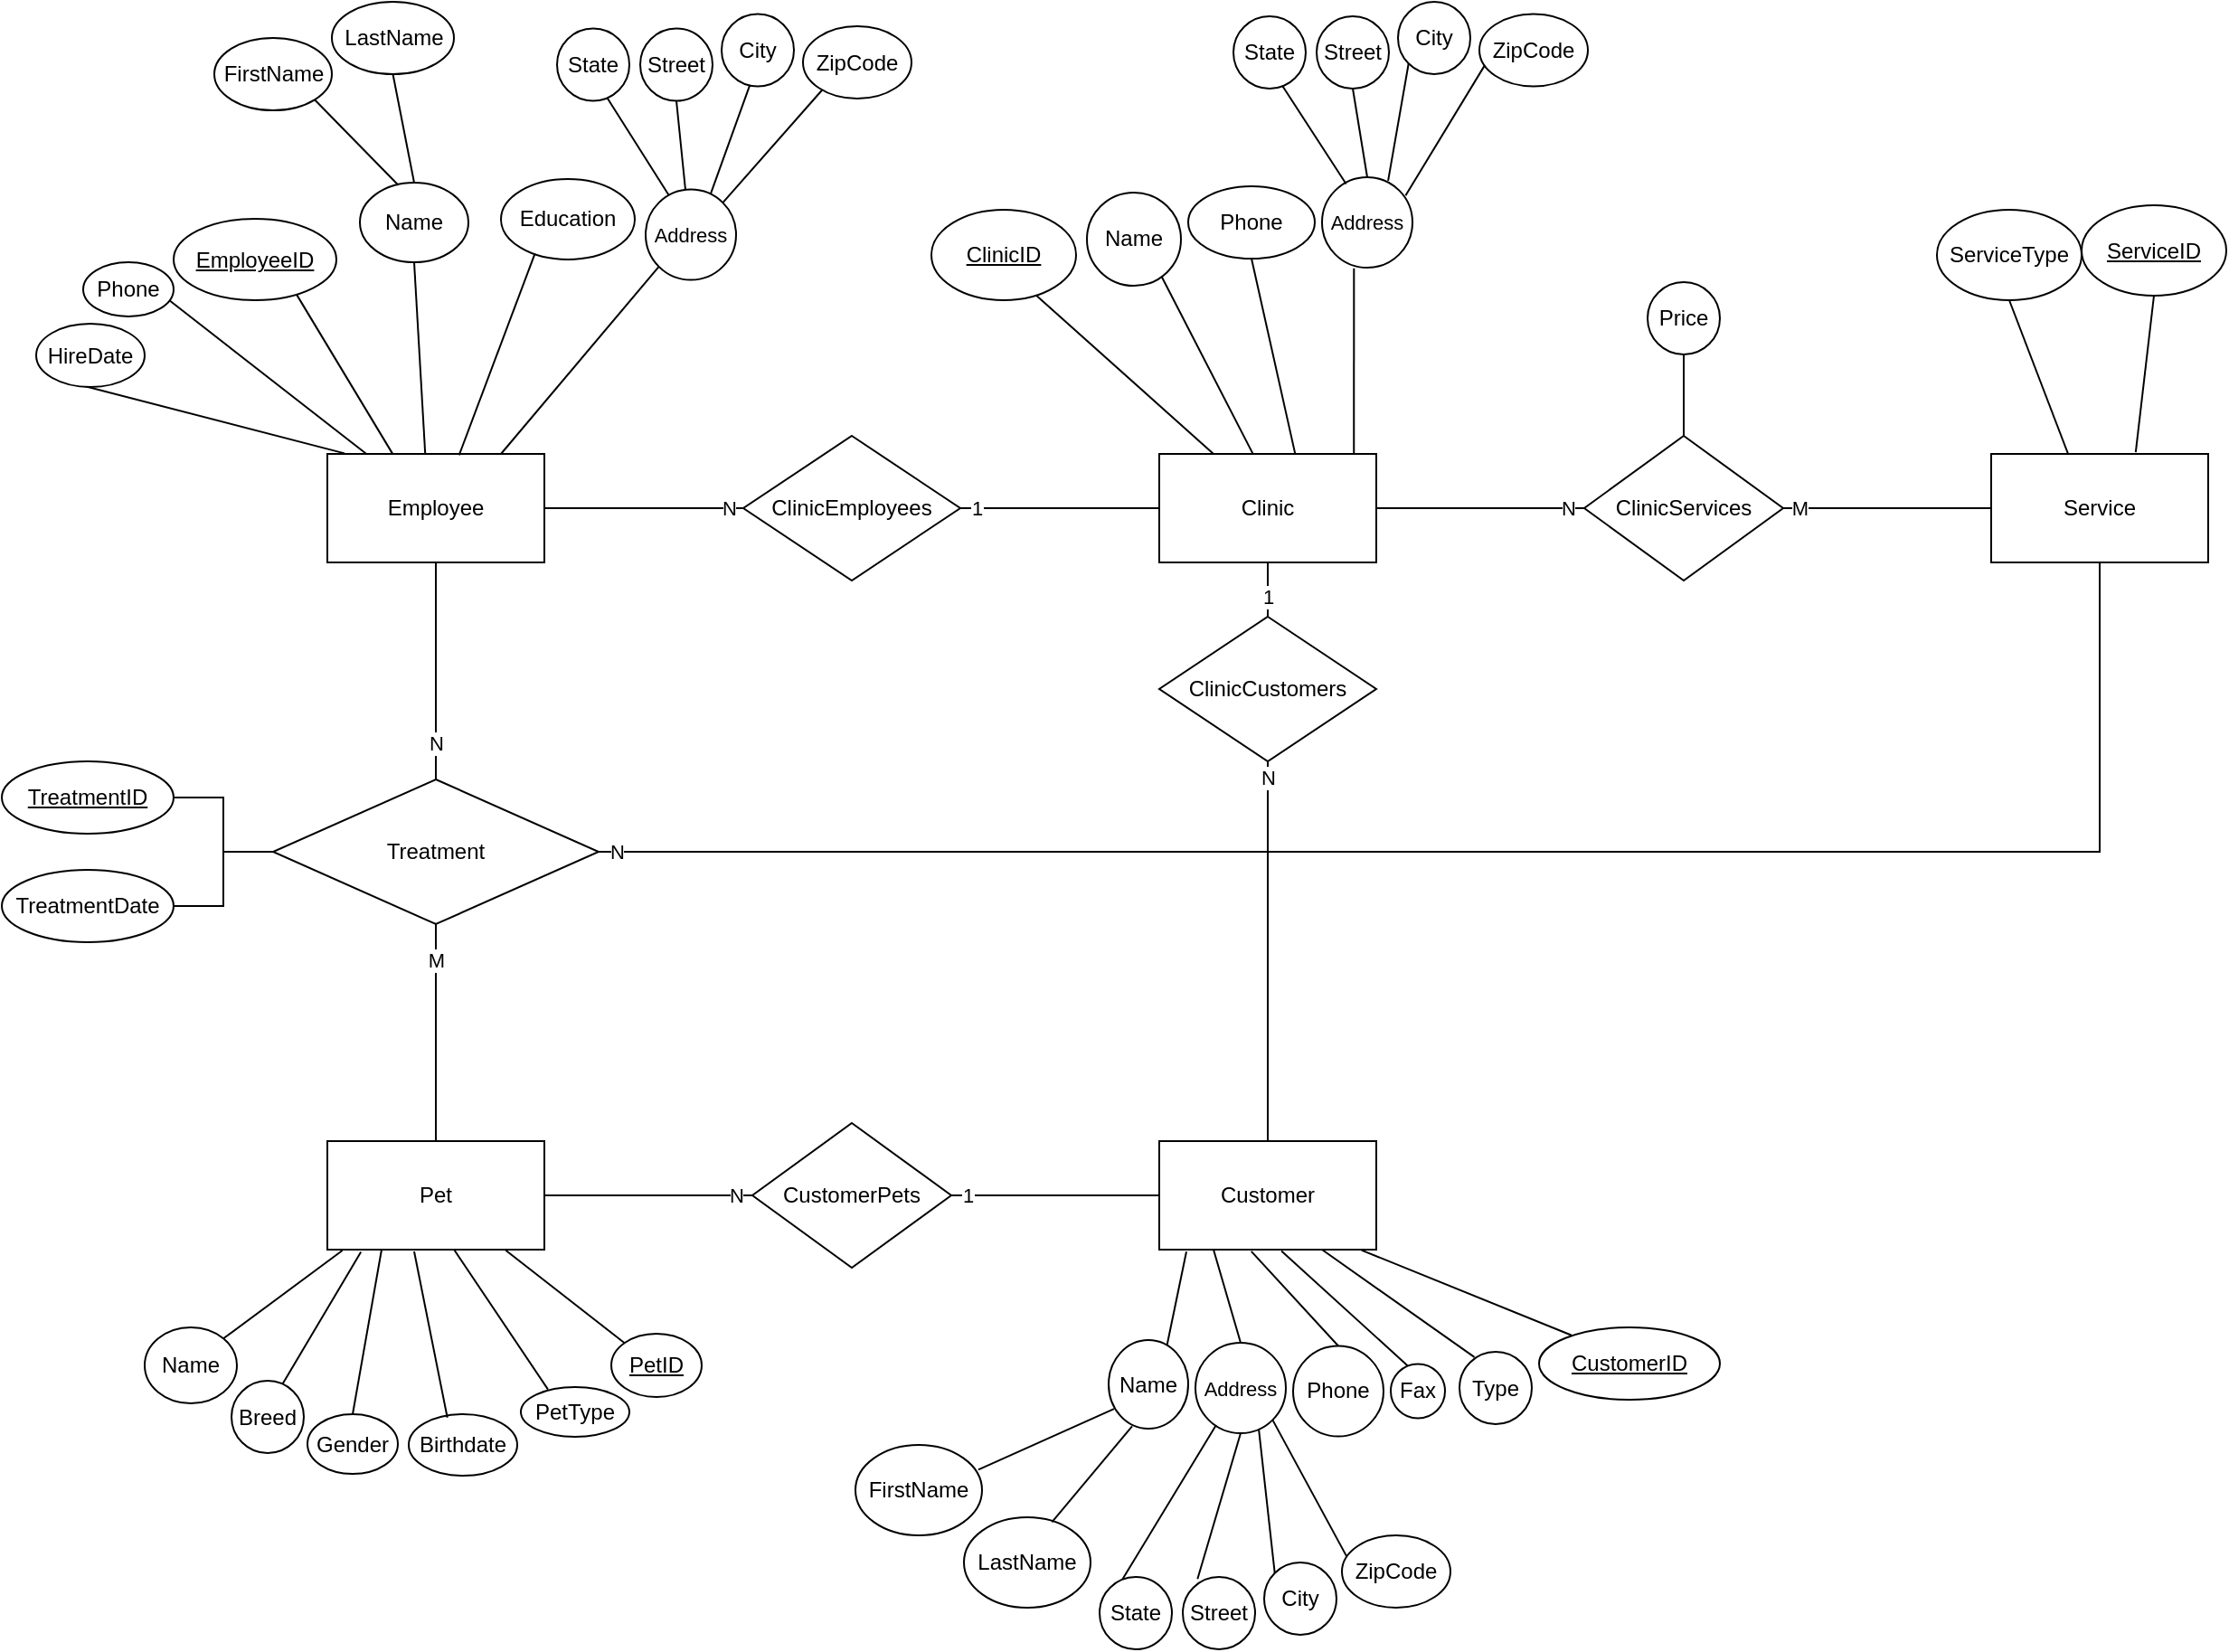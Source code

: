 <mxfile version="24.7.17">
  <diagram name="Page-1" id="QHZ02D-Xwt9p3TBRDRYw">
    <mxGraphModel dx="1687" dy="911" grid="0" gridSize="10" guides="1" tooltips="1" connect="1" arrows="1" fold="1" page="1" pageScale="1" pageWidth="1654" pageHeight="2336" math="0" shadow="0">
      <root>
        <mxCell id="0" />
        <mxCell id="1" parent="0" />
        <mxCell id="wkBuQ8UOcpV6wldaHhzW-1" value="Customer" style="rounded=0;whiteSpace=wrap;html=1;" parent="1" vertex="1">
          <mxGeometry x="800" y="720" width="120" height="60" as="geometry" />
        </mxCell>
        <mxCell id="wkBuQ8UOcpV6wldaHhzW-5" value="Clinic" style="rounded=0;whiteSpace=wrap;html=1;" parent="1" vertex="1">
          <mxGeometry x="800" y="340" width="120" height="60" as="geometry" />
        </mxCell>
        <mxCell id="wkBuQ8UOcpV6wldaHhzW-6" value="Pet" style="rounded=0;whiteSpace=wrap;html=1;" parent="1" vertex="1">
          <mxGeometry x="340" y="720" width="120" height="60" as="geometry" />
        </mxCell>
        <mxCell id="wkBuQ8UOcpV6wldaHhzW-7" value="Employee" style="rounded=0;whiteSpace=wrap;html=1;" parent="1" vertex="1">
          <mxGeometry x="340" y="340" width="120" height="60" as="geometry" />
        </mxCell>
        <mxCell id="rdd54FIDhYAE33KvgznH-1" value="Service" style="rounded=0;whiteSpace=wrap;html=1;" parent="1" vertex="1">
          <mxGeometry x="1260" y="340" width="120" height="60" as="geometry" />
        </mxCell>
        <mxCell id="-0kGIgU5v4uwBQH66-7V-128" value="N" style="edgeStyle=orthogonalEdgeStyle;rounded=0;orthogonalLoop=1;jettySize=auto;html=1;exitX=1;exitY=0.5;exitDx=0;exitDy=0;entryX=0.5;entryY=1;entryDx=0;entryDy=0;endArrow=none;endFill=0;" parent="1" source="rdd54FIDhYAE33KvgznH-5" target="rdd54FIDhYAE33KvgznH-1" edge="1">
          <mxGeometry x="-0.98" relative="1" as="geometry">
            <mxPoint as="offset" />
          </mxGeometry>
        </mxCell>
        <mxCell id="rdd54FIDhYAE33KvgznH-5" value="Treatment" style="shape=rhombus;perimeter=rhombusPerimeter;whiteSpace=wrap;html=1;align=center;" parent="1" vertex="1">
          <mxGeometry x="310" y="520" width="180" height="80" as="geometry" />
        </mxCell>
        <mxCell id="rdd54FIDhYAE33KvgznH-10" value="ClinicCustomers" style="shape=rhombus;perimeter=rhombusPerimeter;whiteSpace=wrap;html=1;align=center;" parent="1" vertex="1">
          <mxGeometry x="800" y="430" width="120" height="80" as="geometry" />
        </mxCell>
        <mxCell id="rdd54FIDhYAE33KvgznH-12" value="N" style="endArrow=none;html=1;rounded=0;entryX=0.5;entryY=1;entryDx=0;entryDy=0;exitX=0.5;exitY=0;exitDx=0;exitDy=0;" parent="1" source="wkBuQ8UOcpV6wldaHhzW-1" target="rdd54FIDhYAE33KvgznH-10" edge="1">
          <mxGeometry x="0.914" width="50" height="50" relative="1" as="geometry">
            <mxPoint x="860" y="700" as="sourcePoint" />
            <mxPoint x="990" y="560" as="targetPoint" />
            <Array as="points" />
            <mxPoint as="offset" />
          </mxGeometry>
        </mxCell>
        <mxCell id="rdd54FIDhYAE33KvgznH-13" value="ClinicEmployees" style="shape=rhombus;perimeter=rhombusPerimeter;whiteSpace=wrap;html=1;align=center;" parent="1" vertex="1">
          <mxGeometry x="570" y="330" width="120" height="80" as="geometry" />
        </mxCell>
        <mxCell id="rdd54FIDhYAE33KvgznH-14" value="N" style="endArrow=none;html=1;rounded=0;entryX=1;entryY=0.5;entryDx=0;entryDy=0;exitX=0;exitY=0.5;exitDx=0;exitDy=0;" parent="1" source="rdd54FIDhYAE33KvgznH-13" target="wkBuQ8UOcpV6wldaHhzW-7" edge="1">
          <mxGeometry x="-0.846" width="50" height="50" relative="1" as="geometry">
            <mxPoint x="560" y="370" as="sourcePoint" />
            <mxPoint x="630" y="410" as="targetPoint" />
            <Array as="points">
              <mxPoint x="530" y="370" />
            </Array>
            <mxPoint as="offset" />
          </mxGeometry>
        </mxCell>
        <mxCell id="rdd54FIDhYAE33KvgznH-15" value="1" style="endArrow=none;html=1;rounded=0;exitX=0;exitY=0.5;exitDx=0;exitDy=0;entryX=1;entryY=0.5;entryDx=0;entryDy=0;" parent="1" source="wkBuQ8UOcpV6wldaHhzW-5" target="rdd54FIDhYAE33KvgznH-13" edge="1">
          <mxGeometry x="0.846" width="50" height="50" relative="1" as="geometry">
            <mxPoint x="630" y="730" as="sourcePoint" />
            <mxPoint x="670" y="450" as="targetPoint" />
            <Array as="points">
              <mxPoint x="730" y="370" />
            </Array>
            <mxPoint as="offset" />
          </mxGeometry>
        </mxCell>
        <mxCell id="rdd54FIDhYAE33KvgznH-16" value="ClinicServices" style="shape=rhombus;perimeter=rhombusPerimeter;whiteSpace=wrap;html=1;align=center;" parent="1" vertex="1">
          <mxGeometry x="1035" y="330" width="110" height="80" as="geometry" />
        </mxCell>
        <mxCell id="rdd54FIDhYAE33KvgznH-17" value="N" style="endArrow=none;html=1;rounded=0;exitX=0;exitY=0.5;exitDx=0;exitDy=0;entryX=1;entryY=0.5;entryDx=0;entryDy=0;" parent="1" source="rdd54FIDhYAE33KvgznH-16" target="wkBuQ8UOcpV6wldaHhzW-5" edge="1">
          <mxGeometry x="-0.846" width="50" height="50" relative="1" as="geometry">
            <mxPoint x="1020" y="370" as="sourcePoint" />
            <mxPoint x="950" y="370" as="targetPoint" />
            <Array as="points">
              <mxPoint x="990" y="370" />
            </Array>
            <mxPoint as="offset" />
          </mxGeometry>
        </mxCell>
        <mxCell id="rdd54FIDhYAE33KvgznH-18" value="M" style="endArrow=none;html=1;rounded=0;entryX=1;entryY=0.5;entryDx=0;entryDy=0;exitX=0;exitY=0.5;exitDx=0;exitDy=0;" parent="1" source="rdd54FIDhYAE33KvgznH-1" target="rdd54FIDhYAE33KvgznH-16" edge="1">
          <mxGeometry x="0.846" width="50" height="50" relative="1" as="geometry">
            <mxPoint x="1240" y="370" as="sourcePoint" />
            <mxPoint x="1130" y="450" as="targetPoint" />
            <Array as="points">
              <mxPoint x="1190" y="370" />
            </Array>
            <mxPoint as="offset" />
          </mxGeometry>
        </mxCell>
        <mxCell id="rdd54FIDhYAE33KvgznH-19" value="CustomerPets" style="shape=rhombus;perimeter=rhombusPerimeter;whiteSpace=wrap;html=1;align=center;" parent="1" vertex="1">
          <mxGeometry x="575" y="710" width="110" height="80" as="geometry" />
        </mxCell>
        <mxCell id="rdd54FIDhYAE33KvgznH-20" value="N" style="endArrow=none;html=1;rounded=0;exitX=0;exitY=0.5;exitDx=0;exitDy=0;entryX=1;entryY=0.5;entryDx=0;entryDy=0;" parent="1" source="rdd54FIDhYAE33KvgznH-19" target="wkBuQ8UOcpV6wldaHhzW-6" edge="1">
          <mxGeometry x="-0.846" width="50" height="50" relative="1" as="geometry">
            <mxPoint x="560" y="750" as="sourcePoint" />
            <mxPoint x="490" y="750" as="targetPoint" />
            <Array as="points">
              <mxPoint x="530" y="750" />
            </Array>
            <mxPoint as="offset" />
          </mxGeometry>
        </mxCell>
        <mxCell id="rdd54FIDhYAE33KvgznH-21" value="1" style="endArrow=none;html=1;rounded=0;entryX=1;entryY=0.5;entryDx=0;entryDy=0;exitX=0;exitY=0.5;exitDx=0;exitDy=0;" parent="1" source="wkBuQ8UOcpV6wldaHhzW-1" target="rdd54FIDhYAE33KvgznH-19" edge="1">
          <mxGeometry x="0.846" width="50" height="50" relative="1" as="geometry">
            <mxPoint x="780" y="760" as="sourcePoint" />
            <mxPoint x="670" y="830" as="targetPoint" />
            <Array as="points">
              <mxPoint x="730" y="750" />
            </Array>
            <mxPoint as="offset" />
          </mxGeometry>
        </mxCell>
        <mxCell id="-0kGIgU5v4uwBQH66-7V-2" value="Name" style="ellipse;whiteSpace=wrap;html=1;" parent="1" vertex="1">
          <mxGeometry x="772" y="830" width="44" height="49" as="geometry" />
        </mxCell>
        <mxCell id="-0kGIgU5v4uwBQH66-7V-4" value="FirstName" style="ellipse;whiteSpace=wrap;html=1;" parent="1" vertex="1">
          <mxGeometry x="632" y="888" width="70" height="50" as="geometry" />
        </mxCell>
        <mxCell id="-0kGIgU5v4uwBQH66-7V-5" value="LastName" style="ellipse;whiteSpace=wrap;html=1;" parent="1" vertex="1">
          <mxGeometry x="692" y="928" width="70" height="50" as="geometry" />
        </mxCell>
        <mxCell id="-0kGIgU5v4uwBQH66-7V-8" value="" style="endArrow=none;html=1;rounded=0;exitX=0.971;exitY=0.273;exitDx=0;exitDy=0;entryX=0.068;entryY=0.776;entryDx=0;entryDy=0;entryPerimeter=0;exitPerimeter=0;" parent="1" source="-0kGIgU5v4uwBQH66-7V-4" target="-0kGIgU5v4uwBQH66-7V-2" edge="1">
          <mxGeometry width="50" height="50" relative="1" as="geometry">
            <mxPoint x="812" y="968" as="sourcePoint" />
            <mxPoint x="862" y="918" as="targetPoint" />
          </mxGeometry>
        </mxCell>
        <mxCell id="-0kGIgU5v4uwBQH66-7V-9" value="" style="endArrow=none;html=1;rounded=0;exitX=0.695;exitY=0.053;exitDx=0;exitDy=0;entryX=0.295;entryY=0.973;entryDx=0;entryDy=0;entryPerimeter=0;exitPerimeter=0;" parent="1" source="-0kGIgU5v4uwBQH66-7V-5" target="-0kGIgU5v4uwBQH66-7V-2" edge="1">
          <mxGeometry width="50" height="50" relative="1" as="geometry">
            <mxPoint x="752" y="923" as="sourcePoint" />
            <mxPoint x="816" y="901" as="targetPoint" />
          </mxGeometry>
        </mxCell>
        <mxCell id="-0kGIgU5v4uwBQH66-7V-10" value="" style="endArrow=none;html=1;rounded=0;exitX=0.736;exitY=0.049;exitDx=0;exitDy=0;entryX=0.125;entryY=1.019;entryDx=0;entryDy=0;entryPerimeter=0;exitPerimeter=0;" parent="1" source="-0kGIgU5v4uwBQH66-7V-2" target="wkBuQ8UOcpV6wldaHhzW-1" edge="1">
          <mxGeometry width="50" height="50" relative="1" as="geometry">
            <mxPoint x="740" y="925" as="sourcePoint" />
            <mxPoint x="804" y="903" as="targetPoint" />
          </mxGeometry>
        </mxCell>
        <mxCell id="-0kGIgU5v4uwBQH66-7V-13" value="Street" style="ellipse;whiteSpace=wrap;html=1;" parent="1" vertex="1">
          <mxGeometry x="813" y="961" width="40" height="40" as="geometry" />
        </mxCell>
        <mxCell id="-0kGIgU5v4uwBQH66-7V-15" value="City" style="ellipse;whiteSpace=wrap;html=1;" parent="1" vertex="1">
          <mxGeometry x="858" y="953" width="40" height="40" as="geometry" />
        </mxCell>
        <mxCell id="-0kGIgU5v4uwBQH66-7V-16" value="State" style="ellipse;whiteSpace=wrap;html=1;" parent="1" vertex="1">
          <mxGeometry x="767" y="961" width="40" height="40" as="geometry" />
        </mxCell>
        <mxCell id="-0kGIgU5v4uwBQH66-7V-17" value="ZipCode" style="ellipse;whiteSpace=wrap;html=1;" parent="1" vertex="1">
          <mxGeometry x="901" y="938" width="60" height="40" as="geometry" />
        </mxCell>
        <mxCell id="-0kGIgU5v4uwBQH66-7V-22" value="Phone" style="ellipse;whiteSpace=wrap;html=1;" parent="1" vertex="1">
          <mxGeometry x="874" y="833.25" width="50" height="50" as="geometry" />
        </mxCell>
        <mxCell id="-0kGIgU5v4uwBQH66-7V-23" value="Fax" style="ellipse;whiteSpace=wrap;html=1;" parent="1" vertex="1">
          <mxGeometry x="928" y="843.25" width="30" height="30" as="geometry" />
        </mxCell>
        <mxCell id="-0kGIgU5v4uwBQH66-7V-24" value="" style="endArrow=none;html=1;rounded=0;exitX=0.5;exitY=0;exitDx=0;exitDy=0;entryX=0.424;entryY=1.016;entryDx=0;entryDy=0;entryPerimeter=0;" parent="1" source="-0kGIgU5v4uwBQH66-7V-22" target="wkBuQ8UOcpV6wldaHhzW-1" edge="1">
          <mxGeometry width="50" height="50" relative="1" as="geometry">
            <mxPoint x="910" y="960" as="sourcePoint" />
            <mxPoint x="850" y="790" as="targetPoint" />
          </mxGeometry>
        </mxCell>
        <mxCell id="-0kGIgU5v4uwBQH66-7V-25" value="" style="endArrow=none;html=1;rounded=0;exitX=0.317;exitY=0.036;exitDx=0;exitDy=0;entryX=0.563;entryY=1.013;entryDx=0;entryDy=0;entryPerimeter=0;exitPerimeter=0;" parent="1" source="-0kGIgU5v4uwBQH66-7V-23" target="wkBuQ8UOcpV6wldaHhzW-1" edge="1">
          <mxGeometry width="50" height="50" relative="1" as="geometry">
            <mxPoint x="920" y="970" as="sourcePoint" />
            <mxPoint x="920" y="790" as="targetPoint" />
          </mxGeometry>
        </mxCell>
        <mxCell id="-0kGIgU5v4uwBQH66-7V-26" value="Type" style="ellipse;whiteSpace=wrap;html=1;" parent="1" vertex="1">
          <mxGeometry x="966" y="836.5" width="40" height="40" as="geometry" />
        </mxCell>
        <mxCell id="-0kGIgU5v4uwBQH66-7V-28" value="" style="endArrow=none;html=1;rounded=0;exitX=0.206;exitY=0.074;exitDx=0;exitDy=0;entryX=0.75;entryY=1;entryDx=0;entryDy=0;exitPerimeter=0;" parent="1" source="-0kGIgU5v4uwBQH66-7V-26" target="wkBuQ8UOcpV6wldaHhzW-1" edge="1">
          <mxGeometry width="50" height="50" relative="1" as="geometry">
            <mxPoint x="934" y="854" as="sourcePoint" />
            <mxPoint x="900" y="790" as="targetPoint" />
          </mxGeometry>
        </mxCell>
        <mxCell id="-0kGIgU5v4uwBQH66-7V-30" value="&lt;u&gt;CustomerID&lt;/u&gt;" style="ellipse;whiteSpace=wrap;html=1;fontStyle=4" parent="1" vertex="1">
          <mxGeometry x="1010" y="823" width="100" height="40" as="geometry" />
        </mxCell>
        <mxCell id="-0kGIgU5v4uwBQH66-7V-31" value="" style="endArrow=none;html=1;rounded=0;exitX=0.18;exitY=0.109;exitDx=0;exitDy=0;entryX=0.932;entryY=1.005;entryDx=0;entryDy=0;entryPerimeter=0;exitPerimeter=0;" parent="1" source="-0kGIgU5v4uwBQH66-7V-30" target="wkBuQ8UOcpV6wldaHhzW-1" edge="1">
          <mxGeometry width="50" height="50" relative="1" as="geometry">
            <mxPoint x="966" y="851" as="sourcePoint" />
            <mxPoint x="900" y="790" as="targetPoint" />
          </mxGeometry>
        </mxCell>
        <mxCell id="-0kGIgU5v4uwBQH66-7V-32" value="Name" style="ellipse;whiteSpace=wrap;html=1;" parent="1" vertex="1">
          <mxGeometry x="239" y="823" width="51" height="42" as="geometry" />
        </mxCell>
        <mxCell id="-0kGIgU5v4uwBQH66-7V-37" value="Gender" style="ellipse;whiteSpace=wrap;html=1;" parent="1" vertex="1">
          <mxGeometry x="329" y="871" width="50" height="33" as="geometry" />
        </mxCell>
        <mxCell id="-0kGIgU5v4uwBQH66-7V-47" value="Birthdate" style="ellipse;whiteSpace=wrap;html=1;" parent="1" vertex="1">
          <mxGeometry x="385" y="871" width="60" height="34" as="geometry" />
        </mxCell>
        <mxCell id="-0kGIgU5v4uwBQH66-7V-48" value="PetType" style="ellipse;whiteSpace=wrap;html=1;" parent="1" vertex="1">
          <mxGeometry x="447" y="856" width="60" height="27.5" as="geometry" />
        </mxCell>
        <mxCell id="-0kGIgU5v4uwBQH66-7V-49" value="&lt;u&gt;PetID&lt;/u&gt;" style="ellipse;whiteSpace=wrap;html=1;" parent="1" vertex="1">
          <mxGeometry x="497" y="826.5" width="50" height="35" as="geometry" />
        </mxCell>
        <mxCell id="-0kGIgU5v4uwBQH66-7V-52" value="Breed" style="ellipse;whiteSpace=wrap;html=1;" parent="1" vertex="1">
          <mxGeometry x="287" y="852.5" width="40" height="40" as="geometry" />
        </mxCell>
        <mxCell id="-0kGIgU5v4uwBQH66-7V-53" value="" style="endArrow=none;html=1;rounded=0;exitX=0.708;exitY=0.042;exitDx=0;exitDy=0;entryX=0.155;entryY=1.02;entryDx=0;entryDy=0;exitPerimeter=0;entryPerimeter=0;" parent="1" source="-0kGIgU5v4uwBQH66-7V-52" target="wkBuQ8UOcpV6wldaHhzW-6" edge="1">
          <mxGeometry width="50" height="50" relative="1" as="geometry">
            <mxPoint x="196" y="878" as="sourcePoint" />
            <mxPoint x="231" y="858" as="targetPoint" />
          </mxGeometry>
        </mxCell>
        <mxCell id="-0kGIgU5v4uwBQH66-7V-54" value="" style="endArrow=none;html=1;rounded=0;exitX=0.5;exitY=0;exitDx=0;exitDy=0;entryX=0.25;entryY=1;entryDx=0;entryDy=0;" parent="1" source="-0kGIgU5v4uwBQH66-7V-37" target="wkBuQ8UOcpV6wldaHhzW-6" edge="1">
          <mxGeometry width="50" height="50" relative="1" as="geometry">
            <mxPoint x="308" y="877" as="sourcePoint" />
            <mxPoint x="369" y="791" as="targetPoint" />
          </mxGeometry>
        </mxCell>
        <mxCell id="-0kGIgU5v4uwBQH66-7V-55" value="" style="endArrow=none;html=1;rounded=0;exitX=0.356;exitY=0.056;exitDx=0;exitDy=0;entryX=0.4;entryY=1.017;entryDx=0;entryDy=0;exitPerimeter=0;entryPerimeter=0;" parent="1" source="-0kGIgU5v4uwBQH66-7V-47" target="wkBuQ8UOcpV6wldaHhzW-6" edge="1">
          <mxGeometry width="50" height="50" relative="1" as="geometry">
            <mxPoint x="318" y="887" as="sourcePoint" />
            <mxPoint x="379" y="801" as="targetPoint" />
          </mxGeometry>
        </mxCell>
        <mxCell id="-0kGIgU5v4uwBQH66-7V-56" value="" style="endArrow=none;html=1;rounded=0;exitX=0.25;exitY=0.048;exitDx=0;exitDy=0;entryX=0.586;entryY=1.006;entryDx=0;entryDy=0;exitPerimeter=0;entryPerimeter=0;" parent="1" source="-0kGIgU5v4uwBQH66-7V-48" target="wkBuQ8UOcpV6wldaHhzW-6" edge="1">
          <mxGeometry width="50" height="50" relative="1" as="geometry">
            <mxPoint x="328" y="897" as="sourcePoint" />
            <mxPoint x="389" y="811" as="targetPoint" />
          </mxGeometry>
        </mxCell>
        <mxCell id="-0kGIgU5v4uwBQH66-7V-57" value="" style="endArrow=none;html=1;rounded=0;exitX=0;exitY=0;exitDx=0;exitDy=0;entryX=0.822;entryY=1.006;entryDx=0;entryDy=0;entryPerimeter=0;" parent="1" source="-0kGIgU5v4uwBQH66-7V-49" target="wkBuQ8UOcpV6wldaHhzW-6" edge="1">
          <mxGeometry width="50" height="50" relative="1" as="geometry">
            <mxPoint x="338" y="907" as="sourcePoint" />
            <mxPoint x="399" y="821" as="targetPoint" />
          </mxGeometry>
        </mxCell>
        <mxCell id="-0kGIgU5v4uwBQH66-7V-58" value="" style="endArrow=none;html=1;rounded=0;exitX=1;exitY=0;exitDx=0;exitDy=0;entryX=0.069;entryY=1.008;entryDx=0;entryDy=0;entryPerimeter=0;" parent="1" source="-0kGIgU5v4uwBQH66-7V-32" target="wkBuQ8UOcpV6wldaHhzW-6" edge="1">
          <mxGeometry width="50" height="50" relative="1" as="geometry">
            <mxPoint x="348" y="917" as="sourcePoint" />
            <mxPoint x="409" y="831" as="targetPoint" />
          </mxGeometry>
        </mxCell>
        <mxCell id="-0kGIgU5v4uwBQH66-7V-59" value="ServiceType" style="ellipse;whiteSpace=wrap;html=1;" parent="1" vertex="1">
          <mxGeometry x="1230" y="205" width="80" height="50" as="geometry" />
        </mxCell>
        <mxCell id="-0kGIgU5v4uwBQH66-7V-60" value="&lt;u&gt;ServiceID&lt;/u&gt;" style="ellipse;whiteSpace=wrap;html=1;" parent="1" vertex="1">
          <mxGeometry x="1310" y="202.5" width="80" height="50" as="geometry" />
        </mxCell>
        <mxCell id="-0kGIgU5v4uwBQH66-7V-61" value="Price" style="ellipse;whiteSpace=wrap;html=1;" parent="1" vertex="1">
          <mxGeometry x="1070" y="245" width="40" height="40" as="geometry" />
        </mxCell>
        <mxCell id="-0kGIgU5v4uwBQH66-7V-62" value="" style="endArrow=none;html=1;rounded=0;entryX=0.5;entryY=1;entryDx=0;entryDy=0;exitX=0.5;exitY=0;exitDx=0;exitDy=0;" parent="1" source="rdd54FIDhYAE33KvgznH-16" target="-0kGIgU5v4uwBQH66-7V-61" edge="1">
          <mxGeometry width="50" height="50" relative="1" as="geometry">
            <mxPoint x="1020" y="470" as="sourcePoint" />
            <mxPoint x="1070" y="420" as="targetPoint" />
          </mxGeometry>
        </mxCell>
        <mxCell id="-0kGIgU5v4uwBQH66-7V-63" value="&lt;u&gt;EmployeeID&lt;/u&gt;" style="ellipse;whiteSpace=wrap;html=1;" parent="1" vertex="1">
          <mxGeometry x="255" y="210" width="90" height="45" as="geometry" />
        </mxCell>
        <mxCell id="-0kGIgU5v4uwBQH66-7V-64" value="Name" style="ellipse;whiteSpace=wrap;html=1;" parent="1" vertex="1">
          <mxGeometry x="358" y="190" width="60" height="44" as="geometry" />
        </mxCell>
        <mxCell id="-0kGIgU5v4uwBQH66-7V-65" value="FirstName" style="ellipse;whiteSpace=wrap;html=1;" parent="1" vertex="1">
          <mxGeometry x="277.5" y="110" width="65" height="40" as="geometry" />
        </mxCell>
        <mxCell id="-0kGIgU5v4uwBQH66-7V-66" value="LastName" style="ellipse;whiteSpace=wrap;html=1;" parent="1" vertex="1">
          <mxGeometry x="342.5" y="90" width="67.5" height="40" as="geometry" />
        </mxCell>
        <mxCell id="-0kGIgU5v4uwBQH66-7V-67" value="" style="endArrow=none;html=1;rounded=0;entryX=1;entryY=1;entryDx=0;entryDy=0;exitX=0.354;exitY=0.032;exitDx=0;exitDy=0;exitPerimeter=0;" parent="1" source="-0kGIgU5v4uwBQH66-7V-64" target="-0kGIgU5v4uwBQH66-7V-65" edge="1">
          <mxGeometry width="50" height="50" relative="1" as="geometry">
            <mxPoint x="210" y="210" as="sourcePoint" />
            <mxPoint x="260" y="160" as="targetPoint" />
          </mxGeometry>
        </mxCell>
        <mxCell id="-0kGIgU5v4uwBQH66-7V-68" value="" style="endArrow=none;html=1;rounded=0;entryX=0.5;entryY=1;entryDx=0;entryDy=0;exitX=0.5;exitY=0;exitDx=0;exitDy=0;" parent="1" source="-0kGIgU5v4uwBQH66-7V-64" target="-0kGIgU5v4uwBQH66-7V-66" edge="1">
          <mxGeometry width="50" height="50" relative="1" as="geometry">
            <mxPoint x="375" y="201" as="sourcePoint" />
            <mxPoint x="343" y="154" as="targetPoint" />
          </mxGeometry>
        </mxCell>
        <mxCell id="-0kGIgU5v4uwBQH66-7V-72" value="Education" style="ellipse;whiteSpace=wrap;html=1;" parent="1" vertex="1">
          <mxGeometry x="436" y="188" width="74" height="44.5" as="geometry" />
        </mxCell>
        <mxCell id="-0kGIgU5v4uwBQH66-7V-83" value="Phone" style="ellipse;whiteSpace=wrap;html=1;" parent="1" vertex="1">
          <mxGeometry x="205" y="234" width="50" height="30" as="geometry" />
        </mxCell>
        <mxCell id="-0kGIgU5v4uwBQH66-7V-85" value="" style="endArrow=none;html=1;rounded=0;entryX=0.961;entryY=0.713;entryDx=0;entryDy=0;exitX=0.18;exitY=0;exitDx=0;exitDy=0;exitPerimeter=0;entryPerimeter=0;" parent="1" source="wkBuQ8UOcpV6wldaHhzW-7" target="-0kGIgU5v4uwBQH66-7V-83" edge="1">
          <mxGeometry width="50" height="50" relative="1" as="geometry">
            <mxPoint x="230" y="261" as="sourcePoint" />
            <mxPoint x="213" y="198" as="targetPoint" />
          </mxGeometry>
        </mxCell>
        <mxCell id="-0kGIgU5v4uwBQH66-7V-87" value="" style="endArrow=none;html=1;rounded=0;entryX=0.756;entryY=0.932;entryDx=0;entryDy=0;exitX=0.302;exitY=0.003;exitDx=0;exitDy=0;exitPerimeter=0;entryPerimeter=0;" parent="1" source="wkBuQ8UOcpV6wldaHhzW-7" target="-0kGIgU5v4uwBQH66-7V-63" edge="1">
          <mxGeometry width="50" height="50" relative="1" as="geometry">
            <mxPoint x="380" y="350" as="sourcePoint" />
            <mxPoint x="261" y="290" as="targetPoint" />
          </mxGeometry>
        </mxCell>
        <mxCell id="-0kGIgU5v4uwBQH66-7V-88" value="" style="endArrow=none;html=1;rounded=0;entryX=0.5;entryY=1;entryDx=0;entryDy=0;exitX=0.451;exitY=0;exitDx=0;exitDy=0;exitPerimeter=0;" parent="1" source="wkBuQ8UOcpV6wldaHhzW-7" target="-0kGIgU5v4uwBQH66-7V-64" edge="1">
          <mxGeometry width="50" height="50" relative="1" as="geometry">
            <mxPoint x="393" y="349" as="sourcePoint" />
            <mxPoint x="305" y="270" as="targetPoint" />
          </mxGeometry>
        </mxCell>
        <mxCell id="-0kGIgU5v4uwBQH66-7V-89" value="" style="endArrow=none;html=1;rounded=0;entryX=0.254;entryY=0.926;entryDx=0;entryDy=0;exitX=0.607;exitY=0.011;exitDx=0;exitDy=0;entryPerimeter=0;exitPerimeter=0;" parent="1" source="wkBuQ8UOcpV6wldaHhzW-7" target="-0kGIgU5v4uwBQH66-7V-72" edge="1">
          <mxGeometry width="50" height="50" relative="1" as="geometry">
            <mxPoint x="410" y="350" as="sourcePoint" />
            <mxPoint x="442.05" y="231.595" as="targetPoint" />
          </mxGeometry>
        </mxCell>
        <mxCell id="-0kGIgU5v4uwBQH66-7V-90" value="" style="endArrow=none;html=1;rounded=0;entryX=0;entryY=1;entryDx=0;entryDy=0;exitX=0.079;exitY=-0.005;exitDx=0;exitDy=0;exitPerimeter=0;" parent="1" source="wkBuQ8UOcpV6wldaHhzW-7" target="Rl5Xt2jMIMW4c3KPyldP-1" edge="1">
          <mxGeometry width="50" height="50" relative="1" as="geometry">
            <mxPoint x="431" y="350" as="sourcePoint" />
            <mxPoint x="460" y="244" as="targetPoint" />
          </mxGeometry>
        </mxCell>
        <mxCell id="-0kGIgU5v4uwBQH66-7V-130" style="edgeStyle=orthogonalEdgeStyle;rounded=0;orthogonalLoop=1;jettySize=auto;html=1;exitX=1;exitY=0.5;exitDx=0;exitDy=0;entryX=0;entryY=0.5;entryDx=0;entryDy=0;endArrow=none;endFill=0;" parent="1" source="-0kGIgU5v4uwBQH66-7V-91" target="rdd54FIDhYAE33KvgznH-5" edge="1">
          <mxGeometry relative="1" as="geometry" />
        </mxCell>
        <mxCell id="-0kGIgU5v4uwBQH66-7V-91" value="TreatmentDate" style="ellipse;whiteSpace=wrap;html=1;" parent="1" vertex="1">
          <mxGeometry x="160" y="570" width="95" height="40" as="geometry" />
        </mxCell>
        <mxCell id="-0kGIgU5v4uwBQH66-7V-97" value="&lt;u&gt;ClinicID&lt;/u&gt;" style="ellipse;whiteSpace=wrap;html=1;" parent="1" vertex="1">
          <mxGeometry x="674" y="205" width="80" height="50" as="geometry" />
        </mxCell>
        <mxCell id="-0kGIgU5v4uwBQH66-7V-98" value="Name" style="ellipse;whiteSpace=wrap;html=1;" parent="1" vertex="1">
          <mxGeometry x="760" y="195.5" width="52" height="51.5" as="geometry" />
        </mxCell>
        <mxCell id="-0kGIgU5v4uwBQH66-7V-109" value="Phone" style="ellipse;whiteSpace=wrap;html=1;" parent="1" vertex="1">
          <mxGeometry x="816" y="192" width="70" height="40" as="geometry" />
        </mxCell>
        <mxCell id="-0kGIgU5v4uwBQH66-7V-110" value="" style="endArrow=none;html=1;rounded=0;entryX=0.727;entryY=0.95;entryDx=0;entryDy=0;exitX=0.25;exitY=0;exitDx=0;exitDy=0;entryPerimeter=0;" parent="1" source="wkBuQ8UOcpV6wldaHhzW-5" target="-0kGIgU5v4uwBQH66-7V-97" edge="1">
          <mxGeometry width="50" height="50" relative="1" as="geometry">
            <mxPoint x="920" y="201" as="sourcePoint" />
            <mxPoint x="894" y="124" as="targetPoint" />
          </mxGeometry>
        </mxCell>
        <mxCell id="-0kGIgU5v4uwBQH66-7V-111" value="" style="endArrow=none;html=1;rounded=0;entryX=0.795;entryY=0.903;entryDx=0;entryDy=0;entryPerimeter=0;exitX=0.431;exitY=-0.003;exitDx=0;exitDy=0;exitPerimeter=0;" parent="1" source="wkBuQ8UOcpV6wldaHhzW-5" target="-0kGIgU5v4uwBQH66-7V-98" edge="1">
          <mxGeometry width="50" height="50" relative="1" as="geometry">
            <mxPoint x="852" y="339" as="sourcePoint" />
            <mxPoint x="788" y="260" as="targetPoint" />
          </mxGeometry>
        </mxCell>
        <mxCell id="-0kGIgU5v4uwBQH66-7V-113" value="" style="endArrow=none;html=1;rounded=0;entryX=0.5;entryY=1;entryDx=0;entryDy=0;exitX=0.626;exitY=-0.003;exitDx=0;exitDy=0;exitPerimeter=0;" parent="1" source="wkBuQ8UOcpV6wldaHhzW-5" target="-0kGIgU5v4uwBQH66-7V-109" edge="1">
          <mxGeometry width="50" height="50" relative="1" as="geometry">
            <mxPoint x="875" y="338" as="sourcePoint" />
            <mxPoint x="930" y="240" as="targetPoint" />
          </mxGeometry>
        </mxCell>
        <mxCell id="-0kGIgU5v4uwBQH66-7V-114" value="" style="endArrow=none;html=1;rounded=0;entryX=0.5;entryY=1;entryDx=0;entryDy=0;exitX=0.356;exitY=0.008;exitDx=0;exitDy=0;exitPerimeter=0;" parent="1" source="rdd54FIDhYAE33KvgznH-1" target="-0kGIgU5v4uwBQH66-7V-59" edge="1">
          <mxGeometry width="50" height="50" relative="1" as="geometry">
            <mxPoint x="951" y="206" as="sourcePoint" />
            <mxPoint x="995" y="129" as="targetPoint" />
          </mxGeometry>
        </mxCell>
        <mxCell id="-0kGIgU5v4uwBQH66-7V-115" value="" style="endArrow=none;html=1;rounded=0;entryX=0.5;entryY=1;entryDx=0;entryDy=0;exitX=0.666;exitY=-0.015;exitDx=0;exitDy=0;exitPerimeter=0;" parent="1" source="rdd54FIDhYAE33KvgznH-1" target="-0kGIgU5v4uwBQH66-7V-60" edge="1">
          <mxGeometry width="50" height="50" relative="1" as="geometry">
            <mxPoint x="1313" y="350" as="sourcePoint" />
            <mxPoint x="1280" y="265" as="targetPoint" />
          </mxGeometry>
        </mxCell>
        <mxCell id="-0kGIgU5v4uwBQH66-7V-126" value="N" style="endArrow=none;html=1;rounded=0;exitX=0.5;exitY=1;exitDx=0;exitDy=0;entryX=0.5;entryY=0;entryDx=0;entryDy=0;" parent="1" source="wkBuQ8UOcpV6wldaHhzW-7" target="rdd54FIDhYAE33KvgznH-5" edge="1">
          <mxGeometry x="0.667" relative="1" as="geometry">
            <mxPoint x="380" y="480" as="sourcePoint" />
            <mxPoint x="540" y="480" as="targetPoint" />
            <mxPoint as="offset" />
          </mxGeometry>
        </mxCell>
        <mxCell id="-0kGIgU5v4uwBQH66-7V-127" value="M" style="endArrow=none;html=1;rounded=0;exitX=0.5;exitY=1;exitDx=0;exitDy=0;entryX=0.5;entryY=0;entryDx=0;entryDy=0;" parent="1" source="rdd54FIDhYAE33KvgznH-5" target="wkBuQ8UOcpV6wldaHhzW-6" edge="1">
          <mxGeometry x="-0.667" relative="1" as="geometry">
            <mxPoint x="410" y="410" as="sourcePoint" />
            <mxPoint x="410" y="530" as="targetPoint" />
            <mxPoint as="offset" />
          </mxGeometry>
        </mxCell>
        <mxCell id="-0kGIgU5v4uwBQH66-7V-129" value="1" style="endArrow=none;html=1;rounded=0;entryX=0.5;entryY=1;entryDx=0;entryDy=0;exitX=0.5;exitY=0;exitDx=0;exitDy=0;" parent="1" source="rdd54FIDhYAE33KvgznH-10" target="wkBuQ8UOcpV6wldaHhzW-5" edge="1">
          <mxGeometry x="-0.267" width="50" height="50" relative="1" as="geometry">
            <mxPoint x="888" y="437" as="sourcePoint" />
            <mxPoint x="870" y="538" as="targetPoint" />
            <Array as="points" />
            <mxPoint as="offset" />
          </mxGeometry>
        </mxCell>
        <mxCell id="Rl5Xt2jMIMW4c3KPyldP-1" value="HireDate" style="ellipse;whiteSpace=wrap;html=1;" parent="1" vertex="1">
          <mxGeometry x="179" y="268" width="60" height="35" as="geometry" />
        </mxCell>
        <mxCell id="temIpWPYk4siJYd5qzks-2" style="edgeStyle=orthogonalEdgeStyle;rounded=0;orthogonalLoop=1;jettySize=auto;html=1;exitX=1;exitY=0.5;exitDx=0;exitDy=0;entryX=0;entryY=0.5;entryDx=0;entryDy=0;endArrow=none;endFill=0;" parent="1" source="temIpWPYk4siJYd5qzks-1" target="rdd54FIDhYAE33KvgznH-5" edge="1">
          <mxGeometry relative="1" as="geometry" />
        </mxCell>
        <mxCell id="temIpWPYk4siJYd5qzks-1" value="&lt;u&gt;TreatmentID&lt;/u&gt;" style="ellipse;whiteSpace=wrap;html=1;" parent="1" vertex="1">
          <mxGeometry x="160" y="510" width="95" height="40" as="geometry" />
        </mxCell>
        <mxCell id="yZNT1REOGIVNGTEZbvJL-1" value="Address" style="ellipse;whiteSpace=wrap;html=1;fontSize=11;" vertex="1" parent="1">
          <mxGeometry x="820" y="831.5" width="50" height="50" as="geometry" />
        </mxCell>
        <mxCell id="yZNT1REOGIVNGTEZbvJL-2" value="" style="endArrow=none;html=1;rounded=0;exitX=0.5;exitY=0;exitDx=0;exitDy=0;entryX=0.25;entryY=1;entryDx=0;entryDy=0;" edge="1" parent="1" source="yZNT1REOGIVNGTEZbvJL-1" target="wkBuQ8UOcpV6wldaHhzW-1">
          <mxGeometry width="50" height="50" relative="1" as="geometry">
            <mxPoint x="905" y="841" as="sourcePoint" />
            <mxPoint x="861" y="791" as="targetPoint" />
          </mxGeometry>
        </mxCell>
        <mxCell id="yZNT1REOGIVNGTEZbvJL-5" value="" style="endArrow=none;html=1;rounded=0;exitX=0.319;exitY=0.029;exitDx=0;exitDy=0;entryX=0.229;entryY=0.909;entryDx=0;entryDy=0;exitPerimeter=0;entryPerimeter=0;" edge="1" parent="1" source="-0kGIgU5v4uwBQH66-7V-16" target="yZNT1REOGIVNGTEZbvJL-1">
          <mxGeometry width="50" height="50" relative="1" as="geometry">
            <mxPoint x="819" y="956" as="sourcePoint" />
            <mxPoint x="842" y="889" as="targetPoint" />
          </mxGeometry>
        </mxCell>
        <mxCell id="yZNT1REOGIVNGTEZbvJL-6" value="" style="endArrow=none;html=1;rounded=0;exitX=0.204;exitY=0.029;exitDx=0;exitDy=0;entryX=0.5;entryY=1;entryDx=0;entryDy=0;exitPerimeter=0;" edge="1" parent="1" source="-0kGIgU5v4uwBQH66-7V-13" target="yZNT1REOGIVNGTEZbvJL-1">
          <mxGeometry width="50" height="50" relative="1" as="geometry">
            <mxPoint x="829" y="966" as="sourcePoint" />
            <mxPoint x="852" y="899" as="targetPoint" />
          </mxGeometry>
        </mxCell>
        <mxCell id="yZNT1REOGIVNGTEZbvJL-7" value="" style="endArrow=none;html=1;rounded=0;exitX=0;exitY=0;exitDx=0;exitDy=0;entryX=0.701;entryY=0.959;entryDx=0;entryDy=0;entryPerimeter=0;" edge="1" parent="1" source="-0kGIgU5v4uwBQH66-7V-15" target="yZNT1REOGIVNGTEZbvJL-1">
          <mxGeometry width="50" height="50" relative="1" as="geometry">
            <mxPoint x="839" y="976" as="sourcePoint" />
            <mxPoint x="862" y="909" as="targetPoint" />
          </mxGeometry>
        </mxCell>
        <mxCell id="yZNT1REOGIVNGTEZbvJL-8" value="" style="endArrow=none;html=1;rounded=0;exitX=0.044;exitY=0.292;exitDx=0;exitDy=0;entryX=1;entryY=1;entryDx=0;entryDy=0;exitPerimeter=0;" edge="1" parent="1" source="-0kGIgU5v4uwBQH66-7V-17" target="yZNT1REOGIVNGTEZbvJL-1">
          <mxGeometry width="50" height="50" relative="1" as="geometry">
            <mxPoint x="849" y="986" as="sourcePoint" />
            <mxPoint x="872" y="919" as="targetPoint" />
          </mxGeometry>
        </mxCell>
        <mxCell id="yZNT1REOGIVNGTEZbvJL-9" value="Street" style="ellipse;whiteSpace=wrap;html=1;" vertex="1" parent="1">
          <mxGeometry x="887" y="98" width="40" height="40" as="geometry" />
        </mxCell>
        <mxCell id="yZNT1REOGIVNGTEZbvJL-10" value="City" style="ellipse;whiteSpace=wrap;html=1;" vertex="1" parent="1">
          <mxGeometry x="932" y="90" width="40" height="40" as="geometry" />
        </mxCell>
        <mxCell id="yZNT1REOGIVNGTEZbvJL-11" value="State" style="ellipse;whiteSpace=wrap;html=1;" vertex="1" parent="1">
          <mxGeometry x="841" y="98" width="40" height="40" as="geometry" />
        </mxCell>
        <mxCell id="yZNT1REOGIVNGTEZbvJL-12" value="ZipCode" style="ellipse;whiteSpace=wrap;html=1;" vertex="1" parent="1">
          <mxGeometry x="977" y="96.75" width="60" height="40" as="geometry" />
        </mxCell>
        <mxCell id="yZNT1REOGIVNGTEZbvJL-14" value="Address" style="ellipse;whiteSpace=wrap;html=1;fontSize=11;" vertex="1" parent="1">
          <mxGeometry x="890" y="187" width="50" height="50" as="geometry" />
        </mxCell>
        <mxCell id="yZNT1REOGIVNGTEZbvJL-17" value="" style="endArrow=none;html=1;rounded=0;entryX=0.267;entryY=0.075;entryDx=0;entryDy=0;exitX=0.674;exitY=0.957;exitDx=0;exitDy=0;exitPerimeter=0;entryPerimeter=0;" edge="1" parent="1" source="yZNT1REOGIVNGTEZbvJL-11" target="yZNT1REOGIVNGTEZbvJL-14">
          <mxGeometry width="50" height="50" relative="1" as="geometry">
            <mxPoint x="886" y="144" as="sourcePoint" />
            <mxPoint x="1077" y="60" as="targetPoint" />
          </mxGeometry>
        </mxCell>
        <mxCell id="yZNT1REOGIVNGTEZbvJL-18" value="" style="endArrow=none;html=1;rounded=0;exitX=0.5;exitY=1;exitDx=0;exitDy=0;entryX=0.5;entryY=0;entryDx=0;entryDy=0;" edge="1" parent="1" source="yZNT1REOGIVNGTEZbvJL-9" target="yZNT1REOGIVNGTEZbvJL-14">
          <mxGeometry width="50" height="50" relative="1" as="geometry">
            <mxPoint x="1064" y="137" as="sourcePoint" />
            <mxPoint x="1087" y="70" as="targetPoint" />
          </mxGeometry>
        </mxCell>
        <mxCell id="yZNT1REOGIVNGTEZbvJL-19" value="" style="endArrow=none;html=1;rounded=0;exitX=0;exitY=1;exitDx=0;exitDy=0;entryX=0.731;entryY=0.038;entryDx=0;entryDy=0;entryPerimeter=0;" edge="1" parent="1" source="yZNT1REOGIVNGTEZbvJL-10" target="yZNT1REOGIVNGTEZbvJL-14">
          <mxGeometry width="50" height="50" relative="1" as="geometry">
            <mxPoint x="1074" y="147" as="sourcePoint" />
            <mxPoint x="1097" y="80" as="targetPoint" />
          </mxGeometry>
        </mxCell>
        <mxCell id="yZNT1REOGIVNGTEZbvJL-20" value="" style="endArrow=none;html=1;rounded=0;exitX=0.05;exitY=0.708;exitDx=0;exitDy=0;entryX=0.924;entryY=0.203;entryDx=0;entryDy=0;entryPerimeter=0;exitPerimeter=0;" edge="1" parent="1" source="yZNT1REOGIVNGTEZbvJL-12" target="yZNT1REOGIVNGTEZbvJL-14">
          <mxGeometry width="50" height="50" relative="1" as="geometry">
            <mxPoint x="1084" y="157" as="sourcePoint" />
            <mxPoint x="1107" y="90" as="targetPoint" />
          </mxGeometry>
        </mxCell>
        <mxCell id="yZNT1REOGIVNGTEZbvJL-21" value="" style="endArrow=none;html=1;rounded=0;exitX=0.353;exitY=1.007;exitDx=0;exitDy=0;entryX=0.897;entryY=-0.006;entryDx=0;entryDy=0;entryPerimeter=0;exitPerimeter=0;" edge="1" parent="1" source="yZNT1REOGIVNGTEZbvJL-14" target="wkBuQ8UOcpV6wldaHhzW-5">
          <mxGeometry width="50" height="50" relative="1" as="geometry">
            <mxPoint x="842" y="145" as="sourcePoint" />
            <mxPoint x="905" y="207" as="targetPoint" />
          </mxGeometry>
        </mxCell>
        <mxCell id="yZNT1REOGIVNGTEZbvJL-22" value="Street" style="ellipse;whiteSpace=wrap;html=1;" vertex="1" parent="1">
          <mxGeometry x="513" y="104.75" width="40" height="40" as="geometry" />
        </mxCell>
        <mxCell id="yZNT1REOGIVNGTEZbvJL-23" value="City" style="ellipse;whiteSpace=wrap;html=1;" vertex="1" parent="1">
          <mxGeometry x="558" y="96.75" width="40" height="40" as="geometry" />
        </mxCell>
        <mxCell id="yZNT1REOGIVNGTEZbvJL-24" value="State" style="ellipse;whiteSpace=wrap;html=1;" vertex="1" parent="1">
          <mxGeometry x="467" y="104.75" width="40" height="40" as="geometry" />
        </mxCell>
        <mxCell id="yZNT1REOGIVNGTEZbvJL-25" value="ZipCode" style="ellipse;whiteSpace=wrap;html=1;" vertex="1" parent="1">
          <mxGeometry x="603" y="103.5" width="60" height="40" as="geometry" />
        </mxCell>
        <mxCell id="yZNT1REOGIVNGTEZbvJL-26" value="Address" style="ellipse;whiteSpace=wrap;html=1;fontSize=11;" vertex="1" parent="1">
          <mxGeometry x="516" y="193.75" width="50" height="50" as="geometry" />
        </mxCell>
        <mxCell id="yZNT1REOGIVNGTEZbvJL-27" value="" style="endArrow=none;html=1;rounded=0;entryX=0;entryY=1;entryDx=0;entryDy=0;exitX=0.8;exitY=0;exitDx=0;exitDy=0;exitPerimeter=0;" edge="1" parent="1" source="wkBuQ8UOcpV6wldaHhzW-7" target="yZNT1REOGIVNGTEZbvJL-26">
          <mxGeometry width="50" height="50" relative="1" as="geometry">
            <mxPoint x="423" y="351" as="sourcePoint" />
            <mxPoint x="465" y="239" as="targetPoint" />
          </mxGeometry>
        </mxCell>
        <mxCell id="yZNT1REOGIVNGTEZbvJL-28" value="" style="endArrow=none;html=1;rounded=0;entryX=0.692;entryY=0.956;entryDx=0;entryDy=0;entryPerimeter=0;exitX=0.254;exitY=0.06;exitDx=0;exitDy=0;exitPerimeter=0;" edge="1" parent="1" source="yZNT1REOGIVNGTEZbvJL-26" target="yZNT1REOGIVNGTEZbvJL-24">
          <mxGeometry width="50" height="50" relative="1" as="geometry">
            <mxPoint x="528" y="196" as="sourcePoint" />
            <mxPoint x="533" y="246" as="targetPoint" />
          </mxGeometry>
        </mxCell>
        <mxCell id="yZNT1REOGIVNGTEZbvJL-29" value="" style="endArrow=none;html=1;rounded=0;entryX=0.5;entryY=1;entryDx=0;entryDy=0;" edge="1" parent="1" target="yZNT1REOGIVNGTEZbvJL-22">
          <mxGeometry width="50" height="50" relative="1" as="geometry">
            <mxPoint x="538" y="194" as="sourcePoint" />
            <mxPoint x="505" y="153" as="targetPoint" />
          </mxGeometry>
        </mxCell>
        <mxCell id="yZNT1REOGIVNGTEZbvJL-30" value="" style="endArrow=none;html=1;rounded=0;entryX=0.388;entryY=0.989;entryDx=0;entryDy=0;entryPerimeter=0;exitX=0.721;exitY=0.044;exitDx=0;exitDy=0;exitPerimeter=0;" edge="1" parent="1" source="yZNT1REOGIVNGTEZbvJL-26" target="yZNT1REOGIVNGTEZbvJL-23">
          <mxGeometry width="50" height="50" relative="1" as="geometry">
            <mxPoint x="549" y="217" as="sourcePoint" />
            <mxPoint x="515" y="163" as="targetPoint" />
          </mxGeometry>
        </mxCell>
        <mxCell id="yZNT1REOGIVNGTEZbvJL-31" value="" style="endArrow=none;html=1;rounded=0;entryX=0.175;entryY=0.884;entryDx=0;entryDy=0;entryPerimeter=0;exitX=1;exitY=0;exitDx=0;exitDy=0;" edge="1" parent="1" source="yZNT1REOGIVNGTEZbvJL-26" target="yZNT1REOGIVNGTEZbvJL-25">
          <mxGeometry width="50" height="50" relative="1" as="geometry">
            <mxPoint x="559" y="227" as="sourcePoint" />
            <mxPoint x="525" y="173" as="targetPoint" />
          </mxGeometry>
        </mxCell>
      </root>
    </mxGraphModel>
  </diagram>
</mxfile>
